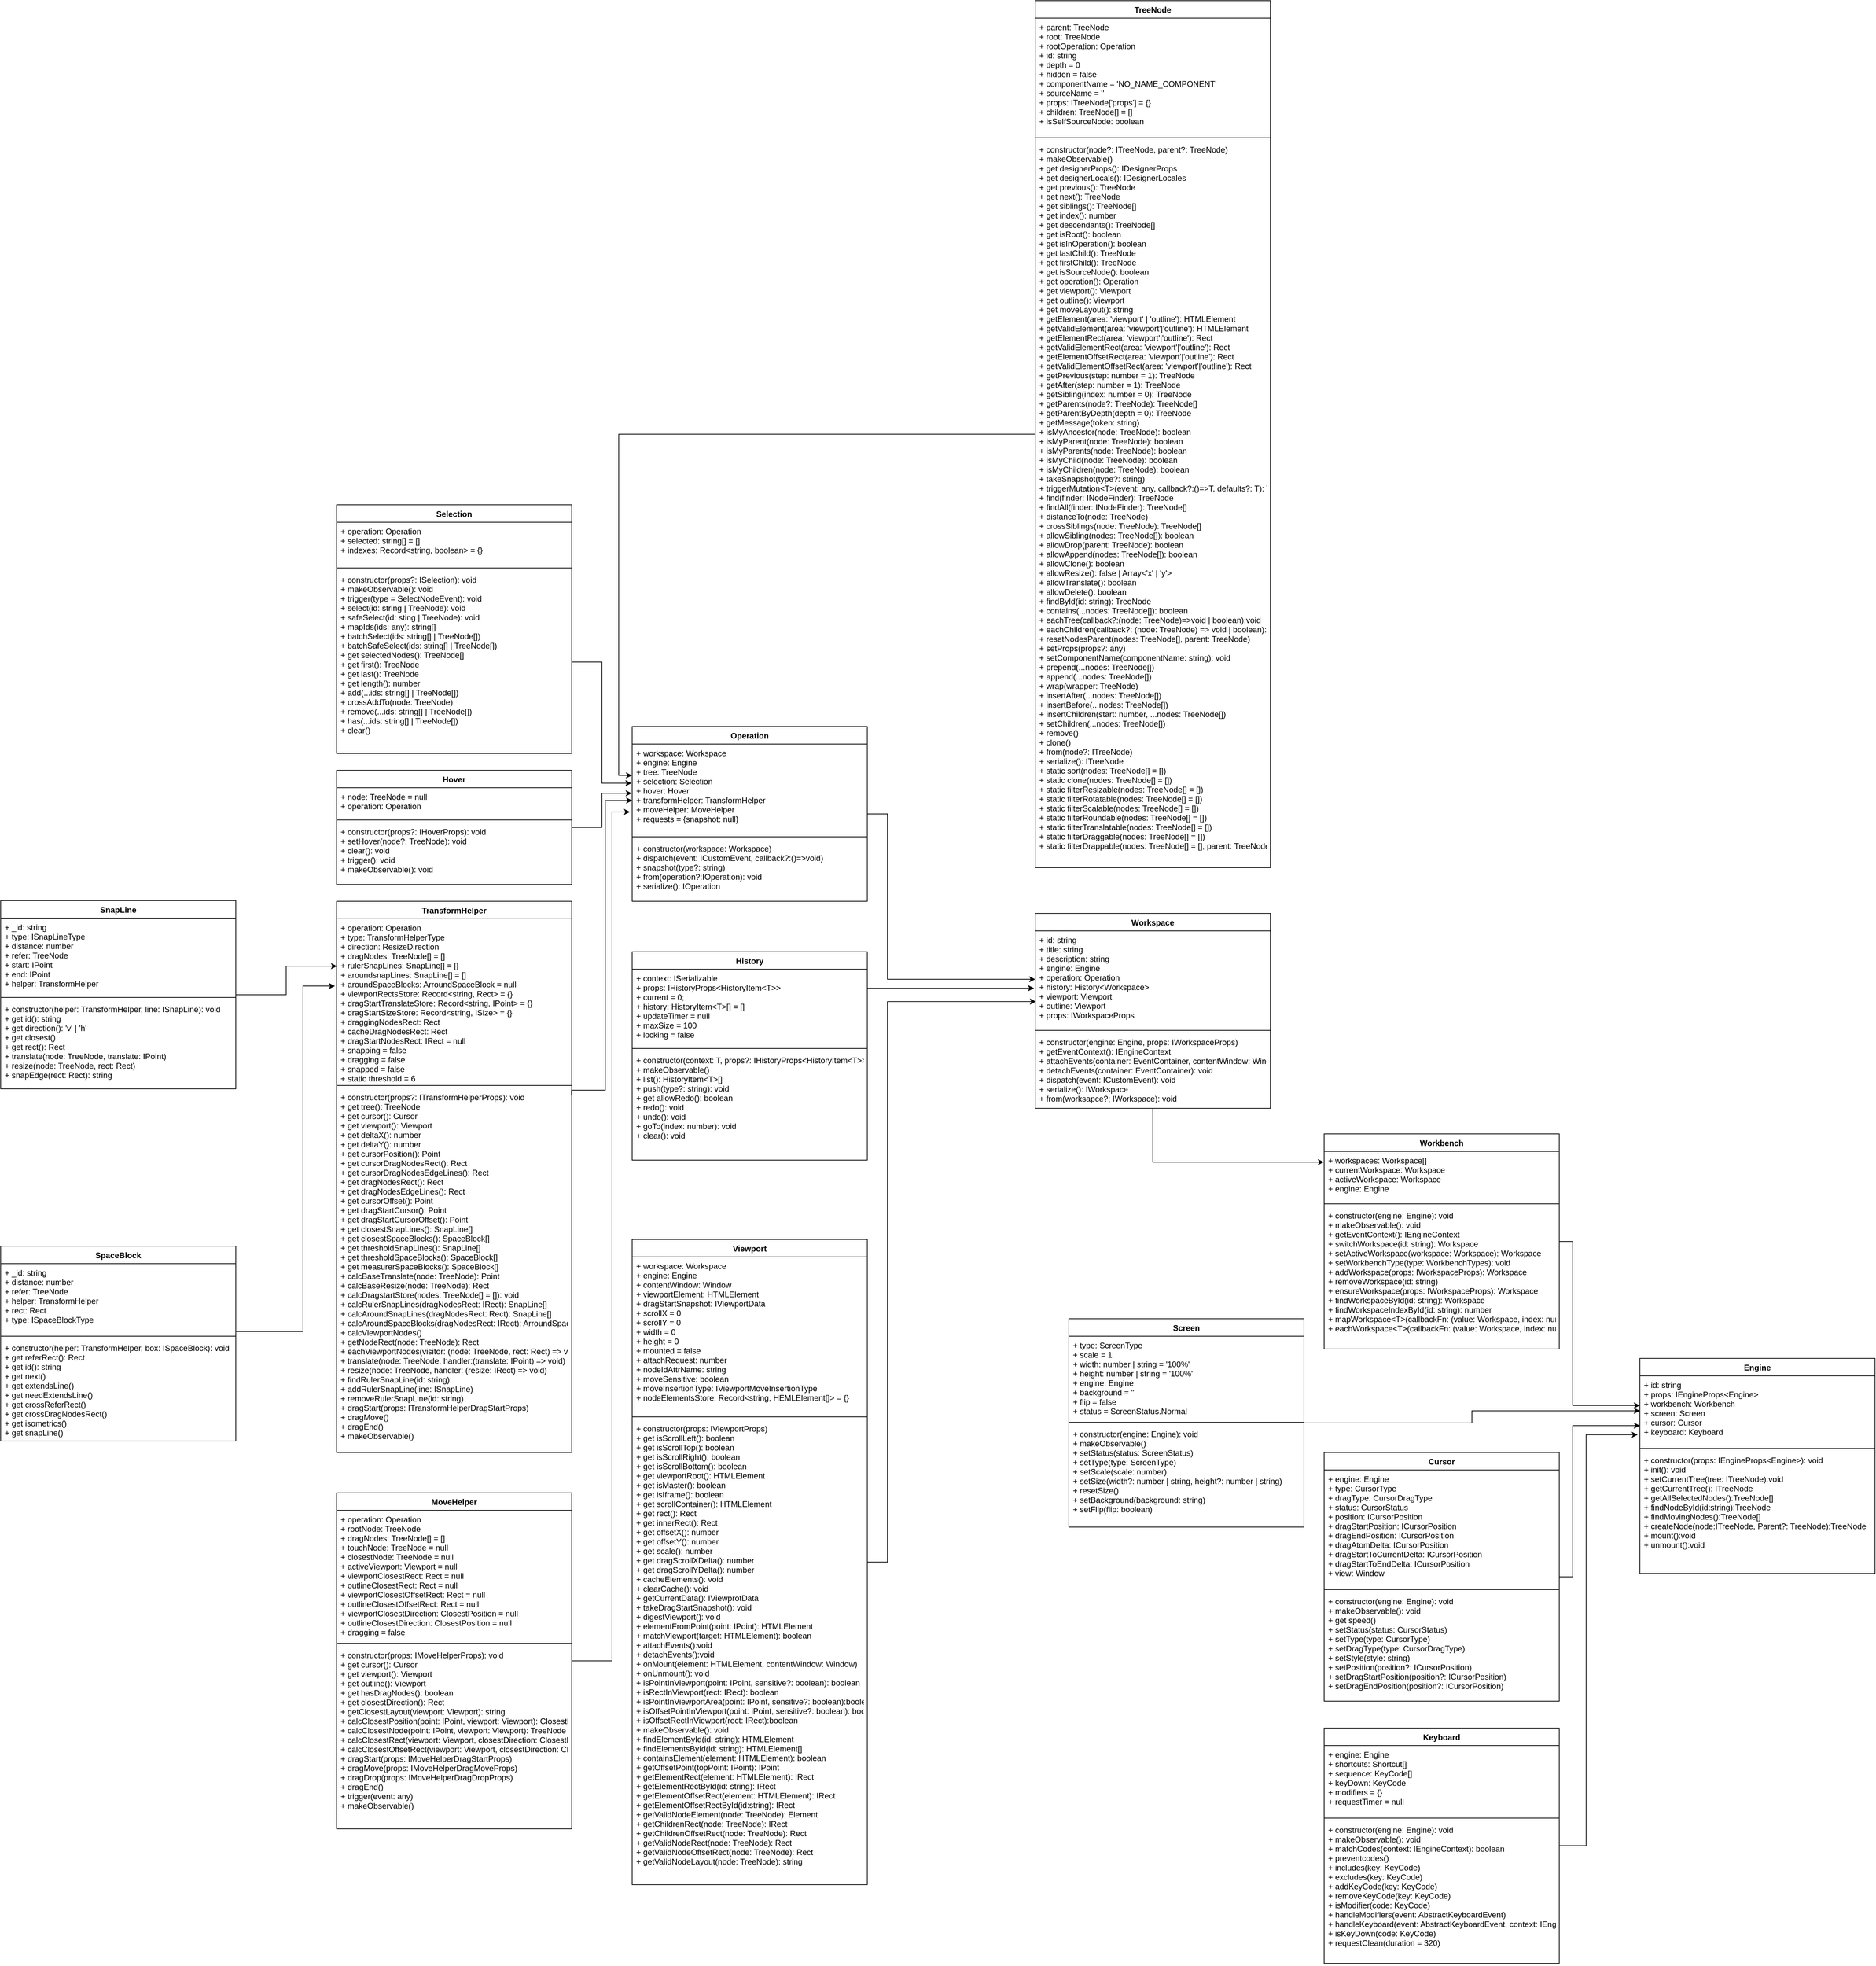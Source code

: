 <mxfile version="20.2.0" type="github">
  <diagram name="Page-1" id="c4acf3e9-155e-7222-9cf6-157b1a14988f">
    <mxGraphModel dx="10287" dy="4947" grid="1" gridSize="10" guides="1" tooltips="1" connect="1" arrows="1" fold="1" page="1" pageScale="1" pageWidth="850" pageHeight="1100" background="none" math="0" shadow="0">
      <root>
        <mxCell id="0" />
        <mxCell id="1" parent="0" />
        <mxCell id="-WdapCe2cPrzoG8TvZG--1" value="Engine" style="swimlane;fontStyle=1;align=center;verticalAlign=top;childLayout=stackLayout;horizontal=1;startSize=26;horizontalStack=0;resizeParent=1;resizeParentMax=0;resizeLast=0;collapsible=1;marginBottom=0;" vertex="1" parent="1">
          <mxGeometry x="-960" y="1000" width="350" height="320" as="geometry">
            <mxRectangle x="290" y="1270" width="80" height="30" as="alternateBounds" />
          </mxGeometry>
        </mxCell>
        <mxCell id="-WdapCe2cPrzoG8TvZG--2" value="+ id: string&#xa;+ props: IEngineProps&lt;Engine&gt;&#xa;+ workbench: Workbench&#xa;+ screen: Screen &#xa;+ cursor: Cursor&#xa;+ keyboard: Keyboard" style="text;strokeColor=none;fillColor=none;align=left;verticalAlign=top;spacingLeft=4;spacingRight=4;overflow=hidden;rotatable=0;points=[[0,0.5],[1,0.5]];portConstraint=eastwest;" vertex="1" parent="-WdapCe2cPrzoG8TvZG--1">
          <mxGeometry y="26" width="350" height="104" as="geometry" />
        </mxCell>
        <mxCell id="-WdapCe2cPrzoG8TvZG--3" value="" style="line;strokeWidth=1;fillColor=none;align=left;verticalAlign=middle;spacingTop=-1;spacingLeft=3;spacingRight=3;rotatable=0;labelPosition=right;points=[];portConstraint=eastwest;" vertex="1" parent="-WdapCe2cPrzoG8TvZG--1">
          <mxGeometry y="130" width="350" height="8" as="geometry" />
        </mxCell>
        <mxCell id="-WdapCe2cPrzoG8TvZG--4" value="+ constructor(props: IEngineProps&lt;Engine&gt;): void&#xa;+ init(): void&#xa;+ setCurrentTree(tree: ITreeNode):void&#xa;+ getCurrentTree(): ITreeNode&#xa;+ getAllSelectedNodes():TreeNode[]&#xa;+ findNodeById(id:string):TreeNode&#xa;+ findMovingNodes():TreeNode[]&#xa;+ createNode(node:ITreeNode, Parent?: TreeNode):TreeNode&#xa;+ mount():void&#xa;+ unmount():void" style="text;strokeColor=none;fillColor=none;align=left;verticalAlign=top;spacingLeft=4;spacingRight=4;overflow=hidden;rotatable=0;points=[[0,0.5],[1,0.5]];portConstraint=eastwest;" vertex="1" parent="-WdapCe2cPrzoG8TvZG--1">
          <mxGeometry y="138" width="350" height="182" as="geometry" />
        </mxCell>
        <mxCell id="-WdapCe2cPrzoG8TvZG--79" style="edgeStyle=orthogonalEdgeStyle;rounded=0;orthogonalLoop=1;jettySize=auto;html=1;entryX=0;entryY=0.423;entryDx=0;entryDy=0;entryPerimeter=0;" edge="1" parent="1" source="-WdapCe2cPrzoG8TvZG--5" target="-WdapCe2cPrzoG8TvZG--2">
          <mxGeometry relative="1" as="geometry">
            <Array as="points">
              <mxPoint x="-1060" y="826" />
              <mxPoint x="-1060" y="1070" />
            </Array>
          </mxGeometry>
        </mxCell>
        <mxCell id="-WdapCe2cPrzoG8TvZG--5" value="Workbench" style="swimlane;fontStyle=1;align=center;verticalAlign=top;childLayout=stackLayout;horizontal=1;startSize=26;horizontalStack=0;resizeParent=1;resizeParentMax=0;resizeLast=0;collapsible=1;marginBottom=0;" vertex="1" parent="1">
          <mxGeometry x="-1430" y="666" width="350" height="320" as="geometry">
            <mxRectangle x="290" y="1270" width="80" height="30" as="alternateBounds" />
          </mxGeometry>
        </mxCell>
        <mxCell id="-WdapCe2cPrzoG8TvZG--6" value="+ workspaces: Workspace[]&#xa;+ currentWorkspace: Workspace&#xa;+ activeWorkspace: Workspace&#xa;+ engine: Engine" style="text;strokeColor=none;fillColor=none;align=left;verticalAlign=top;spacingLeft=4;spacingRight=4;overflow=hidden;rotatable=0;points=[[0,0.5],[1,0.5]];portConstraint=eastwest;" vertex="1" parent="-WdapCe2cPrzoG8TvZG--5">
          <mxGeometry y="26" width="350" height="74" as="geometry" />
        </mxCell>
        <mxCell id="-WdapCe2cPrzoG8TvZG--7" value="" style="line;strokeWidth=1;fillColor=none;align=left;verticalAlign=middle;spacingTop=-1;spacingLeft=3;spacingRight=3;rotatable=0;labelPosition=right;points=[];portConstraint=eastwest;" vertex="1" parent="-WdapCe2cPrzoG8TvZG--5">
          <mxGeometry y="100" width="350" height="8" as="geometry" />
        </mxCell>
        <mxCell id="-WdapCe2cPrzoG8TvZG--8" value="+ constructor(engine: Engine): void&#xa;+ makeObservable(): void&#xa;+ getEventContext(): IEngineContext&#xa;+ switchWorkspace(id: string): Workspace&#xa;+ setActiveWorkspace(workspace: Workspace): Workspace&#xa;+ setWorkbenchType(type: WorkbenchTypes): void&#xa;+ addWorkspace(props: IWorkspaceProps): Workspace&#xa;+ removeWorkspace(id: string)&#xa;+ ensureWorkspace(props: IWorkspaceProps): Workspace&#xa;+ findWorkspaceById(id: string): Workspace&#xa;+ findWorkspaceIndexById(id: string): number&#xa;+ mapWorkspace&lt;T&gt;(callbackFn: (value: Workspace, index: number) =&gt; T): T[]&#xa;+ eachWorkspace&lt;T&gt;(callbackFn: (value: Workspace, index: number) =&gt; T)" style="text;strokeColor=none;fillColor=none;align=left;verticalAlign=top;spacingLeft=4;spacingRight=4;overflow=hidden;rotatable=0;points=[[0,0.5],[1,0.5]];portConstraint=eastwest;" vertex="1" parent="-WdapCe2cPrzoG8TvZG--5">
          <mxGeometry y="108" width="350" height="212" as="geometry" />
        </mxCell>
        <mxCell id="-WdapCe2cPrzoG8TvZG--50" style="edgeStyle=orthogonalEdgeStyle;rounded=0;orthogonalLoop=1;jettySize=auto;html=1;entryX=-0.001;entryY=0.216;entryDx=0;entryDy=0;entryPerimeter=0;" edge="1" parent="1" source="-WdapCe2cPrzoG8TvZG--9" target="-WdapCe2cPrzoG8TvZG--6">
          <mxGeometry relative="1" as="geometry" />
        </mxCell>
        <mxCell id="-WdapCe2cPrzoG8TvZG--9" value="Workspace" style="swimlane;fontStyle=1;align=center;verticalAlign=top;childLayout=stackLayout;horizontal=1;startSize=26;horizontalStack=0;resizeParent=1;resizeParentMax=0;resizeLast=0;collapsible=1;marginBottom=0;" vertex="1" parent="1">
          <mxGeometry x="-1860" y="338" width="350" height="290" as="geometry">
            <mxRectangle x="290" y="1270" width="80" height="30" as="alternateBounds" />
          </mxGeometry>
        </mxCell>
        <mxCell id="-WdapCe2cPrzoG8TvZG--10" value="+ id: string&#xa;+ title: string&#xa;+ description: string&#xa;+ engine: Engine&#xa;+ operation: Operation&#xa;+ history: History&lt;Workspace&gt;&#xa;+ viewport: Viewport&#xa;+ outline: Viewport&#xa;+ props: IWorkspaceProps" style="text;strokeColor=none;fillColor=none;align=left;verticalAlign=top;spacingLeft=4;spacingRight=4;overflow=hidden;rotatable=0;points=[[0,0.5],[1,0.5]];portConstraint=eastwest;" vertex="1" parent="-WdapCe2cPrzoG8TvZG--9">
          <mxGeometry y="26" width="350" height="144" as="geometry" />
        </mxCell>
        <mxCell id="-WdapCe2cPrzoG8TvZG--11" value="" style="line;strokeWidth=1;fillColor=none;align=left;verticalAlign=middle;spacingTop=-1;spacingLeft=3;spacingRight=3;rotatable=0;labelPosition=right;points=[];portConstraint=eastwest;" vertex="1" parent="-WdapCe2cPrzoG8TvZG--9">
          <mxGeometry y="170" width="350" height="8" as="geometry" />
        </mxCell>
        <mxCell id="-WdapCe2cPrzoG8TvZG--12" value="+ constructor(engine: Engine, props: IWorkspaceProps)&#xa;+ getEventContext(): IEngineContext&#xa;+ attachEvents(container: EventContainer, contentWindow: Window): void&#xa;+ detachEvents(container: EventContainer): void&#xa;+ dispatch(event: ICustomEvent): void&#xa;+ serialize(): IWorkspace&#xa;+ from(worksapce?; IWorkspace): void" style="text;strokeColor=none;fillColor=none;align=left;verticalAlign=top;spacingLeft=4;spacingRight=4;overflow=hidden;rotatable=0;points=[[0,0.5],[1,0.5]];portConstraint=eastwest;" vertex="1" parent="-WdapCe2cPrzoG8TvZG--9">
          <mxGeometry y="178" width="350" height="112" as="geometry" />
        </mxCell>
        <mxCell id="-WdapCe2cPrzoG8TvZG--48" style="edgeStyle=orthogonalEdgeStyle;rounded=0;orthogonalLoop=1;jettySize=auto;html=1;entryX=0.003;entryY=0.73;entryDx=0;entryDy=0;entryPerimeter=0;" edge="1" parent="1" source="-WdapCe2cPrzoG8TvZG--13" target="-WdapCe2cPrzoG8TvZG--10">
          <mxGeometry relative="1" as="geometry">
            <Array as="points">
              <mxPoint x="-2080" y="1303" />
              <mxPoint x="-2080" y="469" />
            </Array>
          </mxGeometry>
        </mxCell>
        <mxCell id="-WdapCe2cPrzoG8TvZG--13" value="Viewport" style="swimlane;fontStyle=1;align=center;verticalAlign=top;childLayout=stackLayout;horizontal=1;startSize=26;horizontalStack=0;resizeParent=1;resizeParentMax=0;resizeLast=0;collapsible=1;marginBottom=0;" vertex="1" parent="1">
          <mxGeometry x="-2460" y="823" width="350" height="960" as="geometry">
            <mxRectangle x="-2050" y="120" width="80" height="30" as="alternateBounds" />
          </mxGeometry>
        </mxCell>
        <mxCell id="-WdapCe2cPrzoG8TvZG--14" value="+ workspace: Workspace&#xa;+ engine: Engine&#xa;+ contentWindow: Window&#xa;+ viewportElement: HTMLElement&#xa;+ dragStartSnapshot: IViewportData&#xa;+ scrollX = 0&#xa;+ scrollY = 0&#xa;+ width = 0&#xa;+ height = 0&#xa;+ mounted = false&#xa;+ attachRequest: number&#xa;+ nodeIdAttrName: string&#xa;+ moveSensitive: boolean&#xa;+ moveInsertionType: IViewportMoveInsertionType&#xa;+ nodeElementsStore: Record&lt;string, HEMLElement[]&gt; = {}" style="text;strokeColor=none;fillColor=none;align=left;verticalAlign=top;spacingLeft=4;spacingRight=4;overflow=hidden;rotatable=0;points=[[0,0.5],[1,0.5]];portConstraint=eastwest;" vertex="1" parent="-WdapCe2cPrzoG8TvZG--13">
          <mxGeometry y="26" width="350" height="234" as="geometry" />
        </mxCell>
        <mxCell id="-WdapCe2cPrzoG8TvZG--15" value="" style="line;strokeWidth=1;fillColor=none;align=left;verticalAlign=middle;spacingTop=-1;spacingLeft=3;spacingRight=3;rotatable=0;labelPosition=right;points=[];portConstraint=eastwest;" vertex="1" parent="-WdapCe2cPrzoG8TvZG--13">
          <mxGeometry y="260" width="350" height="8" as="geometry" />
        </mxCell>
        <mxCell id="-WdapCe2cPrzoG8TvZG--16" value="+ constructor(props: IViewportProps)&#xa;+ get isScrollLeft(): boolean&#xa;+ get isScrollTop(): boolean&#xa;+ get isScrollRight(): boolean&#xa;+ get isScrollBottom(): boolean&#xa;+ get viewportRoot(): HTMLElement&#xa;+ get isMaster(): boolean&#xa;+ get isIframe(): boolean&#xa;+ get scrollContainer(): HTMLElement&#xa;+ get rect(): Rect&#xa;+ get innerRect(): Rect&#xa;+ get offsetX(): number&#xa;+ get offsetY(): number&#xa;+ get scale(): number&#xa;+ get dragScrollXDelta(): number&#xa;+ get dragScrollYDelta(): number&#xa;+ cacheElements(): void&#xa;+ clearCache(): void&#xa;+ getCurrentData(): IViewprotData&#xa;+ takeDragStartSnapshot(): void&#xa;+ digestViewport(): void&#xa;+ elementFromPoint(point: IPoint): HTMLElement&#xa;+ matchViewport(target: HTMLElement): boolean&#xa;+ attachEvents():void&#xa;+ detachEvents():void&#xa;+ onMount(element: HTMLElement, contentWindow: Window)&#xa;+ onUnmount(): void&#xa;+ isPointInViewport(point: IPoint, sensitive?: boolean): boolean&#xa;+ isRectInViewport(rect: IRect): boolean&#xa;+ isPointInViewportArea(point: IPoint, sensitive?: boolean):boolean&#xa;+ isOffsetPointInViewport(point: iPoint, sensitive?: boolean): boolean&#xa;+ isOffsetRectInViewport(rect: IRect):boolean&#xa;+ makeObservable(): void&#xa;+ findElementById(id: string): HTMLElement&#xa;+ findElementsById(id: string): HTMLElement[]&#xa;+ containsElement(element: HTMLElement): boolean&#xa;+ getOffsetPoint(topPoint: IPoint): IPoint&#xa;+ getElementRect(element: HTMLElement): IRect&#xa;+ getElementRectById(id: string): IRect&#xa;+ getElementOffsetRect(element: HTMLElement): IRect&#xa;+ getElementOffsetRectById(id:string): IRect&#xa;+ getValidNodeElement(node: TreeNode): Element&#xa;+ getChildrenRect(node: TreeNode): IRect&#xa;+ getChildrenOffsetRect(node: TreeNode): Rect&#xa;+ getValidNodeRect(node: TreeNode): Rect&#xa;+ getValidNodeOffsetRect(node: TreeNode): Rect&#xa;+ getValidNodeLayout(node: TreeNode): string" style="text;strokeColor=none;fillColor=none;align=left;verticalAlign=top;spacingLeft=4;spacingRight=4;overflow=hidden;rotatable=0;points=[[0,0.5],[1,0.5]];portConstraint=eastwest;" vertex="1" parent="-WdapCe2cPrzoG8TvZG--13">
          <mxGeometry y="268" width="350" height="692" as="geometry" />
        </mxCell>
        <mxCell id="-WdapCe2cPrzoG8TvZG--46" style="edgeStyle=orthogonalEdgeStyle;rounded=0;orthogonalLoop=1;jettySize=auto;html=1;entryX=0;entryY=0.5;entryDx=0;entryDy=0;" edge="1" parent="1" source="-WdapCe2cPrzoG8TvZG--17" target="-WdapCe2cPrzoG8TvZG--10">
          <mxGeometry relative="1" as="geometry">
            <Array as="points">
              <mxPoint x="-2080" y="190" />
              <mxPoint x="-2080" y="436" />
            </Array>
          </mxGeometry>
        </mxCell>
        <mxCell id="-WdapCe2cPrzoG8TvZG--17" value="Operation" style="swimlane;fontStyle=1;align=center;verticalAlign=top;childLayout=stackLayout;horizontal=1;startSize=26;horizontalStack=0;resizeParent=1;resizeParentMax=0;resizeLast=0;collapsible=1;marginBottom=0;" vertex="1" parent="1">
          <mxGeometry x="-2460" y="60" width="350" height="260" as="geometry">
            <mxRectangle x="290" y="1270" width="80" height="30" as="alternateBounds" />
          </mxGeometry>
        </mxCell>
        <mxCell id="-WdapCe2cPrzoG8TvZG--18" value="+ workspace: Workspace&#xa;+ engine: Engine&#xa;+ tree: TreeNode&#xa;+ selection: Selection&#xa;+ hover: Hover&#xa;+ transformHelper: TransformHelper&#xa;+ moveHelper: MoveHelper&#xa;+ requests = {snapshot: null}" style="text;strokeColor=none;fillColor=none;align=left;verticalAlign=top;spacingLeft=4;spacingRight=4;overflow=hidden;rotatable=0;points=[[0,0.5],[1,0.5]];portConstraint=eastwest;" vertex="1" parent="-WdapCe2cPrzoG8TvZG--17">
          <mxGeometry y="26" width="350" height="134" as="geometry" />
        </mxCell>
        <mxCell id="-WdapCe2cPrzoG8TvZG--19" value="" style="line;strokeWidth=1;fillColor=none;align=left;verticalAlign=middle;spacingTop=-1;spacingLeft=3;spacingRight=3;rotatable=0;labelPosition=right;points=[];portConstraint=eastwest;" vertex="1" parent="-WdapCe2cPrzoG8TvZG--17">
          <mxGeometry y="160" width="350" height="8" as="geometry" />
        </mxCell>
        <mxCell id="-WdapCe2cPrzoG8TvZG--20" value="+ constructor(workspace: Workspace)&#xa;+ dispatch(event: ICustomEvent, callback?:()=&gt;void)&#xa;+ snapshot(type?: string)&#xa;+ from(operation?:IOperation): void&#xa;+ serialize(): IOperation" style="text;strokeColor=none;fillColor=none;align=left;verticalAlign=top;spacingLeft=4;spacingRight=4;overflow=hidden;rotatable=0;points=[[0,0.5],[1,0.5]];portConstraint=eastwest;" vertex="1" parent="-WdapCe2cPrzoG8TvZG--17">
          <mxGeometry y="168" width="350" height="92" as="geometry" />
        </mxCell>
        <mxCell id="-WdapCe2cPrzoG8TvZG--47" style="edgeStyle=orthogonalEdgeStyle;rounded=0;orthogonalLoop=1;jettySize=auto;html=1;entryX=-0.005;entryY=0.592;entryDx=0;entryDy=0;entryPerimeter=0;" edge="1" parent="1" source="-WdapCe2cPrzoG8TvZG--21" target="-WdapCe2cPrzoG8TvZG--10">
          <mxGeometry relative="1" as="geometry">
            <Array as="points">
              <mxPoint x="-1985" y="450" />
            </Array>
          </mxGeometry>
        </mxCell>
        <mxCell id="-WdapCe2cPrzoG8TvZG--21" value="History" style="swimlane;fontStyle=1;align=center;verticalAlign=top;childLayout=stackLayout;horizontal=1;startSize=26;horizontalStack=0;resizeParent=1;resizeParentMax=0;resizeLast=0;collapsible=1;marginBottom=0;" vertex="1" parent="1">
          <mxGeometry x="-2460" y="395" width="350" height="310" as="geometry">
            <mxRectangle x="290" y="1270" width="80" height="30" as="alternateBounds" />
          </mxGeometry>
        </mxCell>
        <mxCell id="-WdapCe2cPrzoG8TvZG--22" value="+ context: ISerializable&#xa;+ props: IHistoryProps&lt;HistoryItem&lt;T&gt;&gt;&#xa;+ current = 0;&#xa;+ history: HistoryItem&lt;T&gt;[] = []&#xa;+ updateTimer = null&#xa;+ maxSize = 100&#xa;+ locking = false" style="text;strokeColor=none;fillColor=none;align=left;verticalAlign=top;spacingLeft=4;spacingRight=4;overflow=hidden;rotatable=0;points=[[0,0.5],[1,0.5]];portConstraint=eastwest;" vertex="1" parent="-WdapCe2cPrzoG8TvZG--21">
          <mxGeometry y="26" width="350" height="114" as="geometry" />
        </mxCell>
        <mxCell id="-WdapCe2cPrzoG8TvZG--23" value="" style="line;strokeWidth=1;fillColor=none;align=left;verticalAlign=middle;spacingTop=-1;spacingLeft=3;spacingRight=3;rotatable=0;labelPosition=right;points=[];portConstraint=eastwest;" vertex="1" parent="-WdapCe2cPrzoG8TvZG--21">
          <mxGeometry y="140" width="350" height="8" as="geometry" />
        </mxCell>
        <mxCell id="-WdapCe2cPrzoG8TvZG--24" value="+ constructor(context: T, props?: IHistoryProps&lt;HistoryItem&lt;T&gt;&gt;)&#xa;+ makeObservable()&#xa;+ list(): HistoryItem&lt;T&gt;[]&#xa;+ push(type?: string): void&#xa;+ get allowRedo(): boolean&#xa;+ redo(): void&#xa;+ undo(): void&#xa;+ goTo(index: number): void&#xa;+ clear(): void" style="text;strokeColor=none;fillColor=none;align=left;verticalAlign=top;spacingLeft=4;spacingRight=4;overflow=hidden;rotatable=0;points=[[0,0.5],[1,0.5]];portConstraint=eastwest;" vertex="1" parent="-WdapCe2cPrzoG8TvZG--21">
          <mxGeometry y="148" width="350" height="162" as="geometry" />
        </mxCell>
        <mxCell id="-WdapCe2cPrzoG8TvZG--78" style="edgeStyle=orthogonalEdgeStyle;rounded=0;orthogonalLoop=1;jettySize=auto;html=1;entryX=-0.001;entryY=0.348;entryDx=0;entryDy=0;entryPerimeter=0;" edge="1" parent="1" source="-WdapCe2cPrzoG8TvZG--25" target="-WdapCe2cPrzoG8TvZG--18">
          <mxGeometry relative="1" as="geometry" />
        </mxCell>
        <mxCell id="-WdapCe2cPrzoG8TvZG--25" value="TreeNode" style="swimlane;fontStyle=1;align=center;verticalAlign=top;childLayout=stackLayout;horizontal=1;startSize=26;horizontalStack=0;resizeParent=1;resizeParentMax=0;resizeLast=0;collapsible=1;marginBottom=0;" vertex="1" parent="1">
          <mxGeometry x="-1860" y="-1020" width="350" height="1290" as="geometry">
            <mxRectangle x="290" y="1270" width="80" height="30" as="alternateBounds" />
          </mxGeometry>
        </mxCell>
        <mxCell id="-WdapCe2cPrzoG8TvZG--26" value="+ parent: TreeNode&#xa;+ root: TreeNode&#xa;+ rootOperation: Operation&#xa;+ id: string&#xa;+ depth = 0&#xa;+ hidden = false&#xa;+ componentName = &#39;NO_NAME_COMPONENT&#39;&#xa;+ sourceName = &#39;&#39;&#xa;+ props: ITreeNode[&#39;props&#39;] = {}&#xa;+ children: TreeNode[] = []&#xa;+ isSelfSourceNode: boolean" style="text;strokeColor=none;fillColor=none;align=left;verticalAlign=top;spacingLeft=4;spacingRight=4;overflow=hidden;rotatable=0;points=[[0,0.5],[1,0.5]];portConstraint=eastwest;" vertex="1" parent="-WdapCe2cPrzoG8TvZG--25">
          <mxGeometry y="26" width="350" height="174" as="geometry" />
        </mxCell>
        <mxCell id="-WdapCe2cPrzoG8TvZG--27" value="" style="line;strokeWidth=1;fillColor=none;align=left;verticalAlign=middle;spacingTop=-1;spacingLeft=3;spacingRight=3;rotatable=0;labelPosition=right;points=[];portConstraint=eastwest;" vertex="1" parent="-WdapCe2cPrzoG8TvZG--25">
          <mxGeometry y="200" width="350" height="8" as="geometry" />
        </mxCell>
        <mxCell id="-WdapCe2cPrzoG8TvZG--28" value="+ constructor(node?: ITreeNode, parent?: TreeNode)&#xa;+ makeObservable()&#xa;+ get designerProps(): IDesignerProps&#xa;+ get designerLocals(): IDesignerLocales&#xa;+ get previous(): TreeNode&#xa;+ get next(): TreeNode&#xa;+ get siblings(): TreeNode[]&#xa;+ get index(): number&#xa;+ get descendants(): TreeNode[]&#xa;+ get isRoot(): boolean&#xa;+ get isInOperation(): boolean&#xa;+ get lastChild(): TreeNode&#xa;+ get firstChild(): TreeNode&#xa;+ get isSourceNode(): boolean&#xa;+ get operation(): Operation&#xa;+ get viewport(): Viewport&#xa;+ get outline(): Viewport&#xa;+ get moveLayout(): string&#xa;+ getElement(area: &#39;viewport&#39; | &#39;outline&#39;): HTMLElement&#xa;+ getValidElement(area: &#39;viewport&#39;|&#39;outline&#39;): HTMLElement&#xa;+ getElementRect(area: &#39;viewport&#39;|&#39;outline&#39;): Rect&#xa;+ getValidElementRect(area: &#39;viewport&#39;|&#39;outline&#39;): Rect&#xa;+ getElementOffsetRect(area: &#39;viewport&#39;|&#39;outline&#39;): Rect&#xa;+ getValidElementOffsetRect(area: &#39;viewport&#39;|&#39;outline&#39;): Rect&#xa;+ getPrevious(step: number = 1): TreeNode&#xa;+ getAfter(step: number = 1): TreeNode&#xa;+ getSibling(index: number = 0): TreeNode&#xa;+ getParents(node?: TreeNode): TreeNode[]&#xa;+ getParentByDepth(depth = 0): TreeNode&#xa;+ getMessage(token: string)&#xa;+ isMyAncestor(node: TreeNode): boolean&#xa;+ isMyParent(node: TreeNode): boolean&#xa;+ isMyParents(node: TreeNode): boolean&#xa;+ isMyChild(node: TreeNode): boolean&#xa;+ isMyChildren(node: TreeNode): boolean&#xa;+ takeSnapshot(type?: string)&#xa;+ triggerMutation&lt;T&gt;(event: any, callback?:()=&gt;T, defaults?: T): T&#xa;+ find(finder: INodeFinder): TreeNode&#xa;+ findAll(finder: INodeFinder): TreeNode[]&#xa;+ distanceTo(node: TreeNode)&#xa;+ crossSiblings(node: TreeNode): TreeNode[]&#xa;+ allowSibling(nodes: TreeNode[]): boolean&#xa;+ allowDrop(parent: TreeNode): boolean&#xa;+ allowAppend(nodes: TreeNode[]): boolean&#xa;+ allowClone(): boolean&#xa;+ allowResize(): false | Array&lt;&#39;x&#39; | &#39;y&#39;&gt;&#xa;+ allowTranslate(): boolean&#xa;+ allowDelete(): boolean&#xa;+ findById(id: string): TreeNode&#xa;+ contains(...nodes: TreeNode[]): boolean&#xa;+ eachTree(callback?:(node: TreeNode)=&gt;void | boolean):void&#xa;+ eachChildren(callback?: (node: TreeNode) =&gt; void | boolean): void&#xa;+ resetNodesParent(nodes: TreeNode[], parent: TreeNode)&#xa;+ setProps(props?: any)&#xa;+ setComponentName(componentName: string): void&#xa;+ prepend(...nodes: TreeNode[])&#xa;+ append(...nodes: TreeNode[])&#xa;+ wrap(wrapper: TreeNode)&#xa;+ insertAfter(...nodes: TreeNode[])&#xa;+ insertBefore(...nodes: TreeNode[])&#xa;+ insertChildren(start: number, ...nodes: TreeNode[])&#xa;+ setChildren(...nodes: TreeNode[])&#xa;+ remove()&#xa;+ clone()&#xa;+ from(node?: ITreeNode)&#xa;+ serialize(): ITreeNode&#xa;+ static sort(nodes: TreeNode[] = [])&#xa;+ static clone(nodes: TreeNode[] = [])&#xa;+ static filterResizable(nodes: TreeNode[] = [])&#xa;+ static filterRotatable(nodes: TreeNode[] = [])&#xa;+ static filterScalable(nodes: TreeNode[] = [])&#xa;+ static filterRoundable(nodes: TreeNode[] = [])&#xa;+ static filterTranslatable(nodes: TreeNode[] = [])&#xa;+ static filterDraggable(nodes: TreeNode[] = [])&#xa;+ static filterDrappable(nodes: TreeNode[] = [], parent: TreeNode)" style="text;strokeColor=none;fillColor=none;align=left;verticalAlign=top;spacingLeft=4;spacingRight=4;overflow=hidden;rotatable=0;points=[[0,0.5],[1,0.5]];portConstraint=eastwest;" vertex="1" parent="-WdapCe2cPrzoG8TvZG--25">
          <mxGeometry y="208" width="350" height="1082" as="geometry" />
        </mxCell>
        <mxCell id="-WdapCe2cPrzoG8TvZG--29" value="Selection" style="swimlane;fontStyle=1;align=center;verticalAlign=top;childLayout=stackLayout;horizontal=1;startSize=26;horizontalStack=0;resizeParent=1;resizeParentMax=0;resizeLast=0;collapsible=1;marginBottom=0;" vertex="1" parent="1">
          <mxGeometry x="-2900" y="-270" width="350" height="370" as="geometry">
            <mxRectangle x="290" y="1270" width="80" height="30" as="alternateBounds" />
          </mxGeometry>
        </mxCell>
        <mxCell id="-WdapCe2cPrzoG8TvZG--30" value="+ operation: Operation&#xa;+ selected: string[] = []&#xa;+ indexes: Record&lt;string, boolean&gt; = {}" style="text;strokeColor=none;fillColor=none;align=left;verticalAlign=top;spacingLeft=4;spacingRight=4;overflow=hidden;rotatable=0;points=[[0,0.5],[1,0.5]];portConstraint=eastwest;" vertex="1" parent="-WdapCe2cPrzoG8TvZG--29">
          <mxGeometry y="26" width="350" height="64" as="geometry" />
        </mxCell>
        <mxCell id="-WdapCe2cPrzoG8TvZG--31" value="" style="line;strokeWidth=1;fillColor=none;align=left;verticalAlign=middle;spacingTop=-1;spacingLeft=3;spacingRight=3;rotatable=0;labelPosition=right;points=[];portConstraint=eastwest;" vertex="1" parent="-WdapCe2cPrzoG8TvZG--29">
          <mxGeometry y="90" width="350" height="8" as="geometry" />
        </mxCell>
        <mxCell id="-WdapCe2cPrzoG8TvZG--32" value="+ constructor(props?: ISelection): void&#xa;+ makeObservable(): void&#xa;+ trigger(type = SelectNodeEvent): void&#xa;+ select(id: string | TreeNode): void&#xa;+ safeSelect(id: sting | TreeNode): void&#xa;+ mapIds(ids: any): string[]&#xa;+ batchSelect(ids: string[] | TreeNode[])&#xa;+ batchSafeSelect(ids: string[] | TreeNode[])&#xa;+ get selectedNodes(): TreeNode[]&#xa;+ get first(): TreeNode&#xa;+ get last(): TreeNode&#xa;+ get length(): number&#xa;+ add(...ids: string[] | TreeNode[])&#xa;+ crossAddTo(node: TreeNode)&#xa;+ remove(...ids: string[] | TreeNode[])&#xa;+ has(...ids: string[] | TreeNode[])&#xa;+ clear()&#xa;" style="text;strokeColor=none;fillColor=none;align=left;verticalAlign=top;spacingLeft=4;spacingRight=4;overflow=hidden;rotatable=0;points=[[0,0.5],[1,0.5]];portConstraint=eastwest;" vertex="1" parent="-WdapCe2cPrzoG8TvZG--29">
          <mxGeometry y="98" width="350" height="272" as="geometry" />
        </mxCell>
        <mxCell id="-WdapCe2cPrzoG8TvZG--42" style="edgeStyle=orthogonalEdgeStyle;rounded=0;orthogonalLoop=1;jettySize=auto;html=1;entryX=-0.002;entryY=0.547;entryDx=0;entryDy=0;entryPerimeter=0;" edge="1" parent="1" source="-WdapCe2cPrzoG8TvZG--33" target="-WdapCe2cPrzoG8TvZG--18">
          <mxGeometry relative="1" as="geometry" />
        </mxCell>
        <mxCell id="-WdapCe2cPrzoG8TvZG--33" value="Hover" style="swimlane;fontStyle=1;align=center;verticalAlign=top;childLayout=stackLayout;horizontal=1;startSize=26;horizontalStack=0;resizeParent=1;resizeParentMax=0;resizeLast=0;collapsible=1;marginBottom=0;" vertex="1" parent="1">
          <mxGeometry x="-2900" y="125" width="350" height="170" as="geometry">
            <mxRectangle x="290" y="1270" width="80" height="30" as="alternateBounds" />
          </mxGeometry>
        </mxCell>
        <mxCell id="-WdapCe2cPrzoG8TvZG--34" value="+ node: TreeNode = null&#xa;+ operation: Operation" style="text;strokeColor=none;fillColor=none;align=left;verticalAlign=top;spacingLeft=4;spacingRight=4;overflow=hidden;rotatable=0;points=[[0,0.5],[1,0.5]];portConstraint=eastwest;" vertex="1" parent="-WdapCe2cPrzoG8TvZG--33">
          <mxGeometry y="26" width="350" height="44" as="geometry" />
        </mxCell>
        <mxCell id="-WdapCe2cPrzoG8TvZG--35" value="" style="line;strokeWidth=1;fillColor=none;align=left;verticalAlign=middle;spacingTop=-1;spacingLeft=3;spacingRight=3;rotatable=0;labelPosition=right;points=[];portConstraint=eastwest;" vertex="1" parent="-WdapCe2cPrzoG8TvZG--33">
          <mxGeometry y="70" width="350" height="8" as="geometry" />
        </mxCell>
        <mxCell id="-WdapCe2cPrzoG8TvZG--36" value="+ constructor(props?: IHoverProps): void&#xa;+ setHover(node?: TreeNode): void&#xa;+ clear(): void&#xa;+ trigger(): void&#xa;+ makeObservable(): void&#xa;&#xa;" style="text;strokeColor=none;fillColor=none;align=left;verticalAlign=top;spacingLeft=4;spacingRight=4;overflow=hidden;rotatable=0;points=[[0,0.5],[1,0.5]];portConstraint=eastwest;" vertex="1" parent="-WdapCe2cPrzoG8TvZG--33">
          <mxGeometry y="78" width="350" height="92" as="geometry" />
        </mxCell>
        <mxCell id="-WdapCe2cPrzoG8TvZG--44" style="edgeStyle=orthogonalEdgeStyle;rounded=0;orthogonalLoop=1;jettySize=auto;html=1;entryX=0;entryY=0.627;entryDx=0;entryDy=0;entryPerimeter=0;exitX=0.999;exitY=0.02;exitDx=0;exitDy=0;exitPerimeter=0;" edge="1" parent="1" source="-WdapCe2cPrzoG8TvZG--40" target="-WdapCe2cPrzoG8TvZG--18">
          <mxGeometry relative="1" as="geometry">
            <Array as="points">
              <mxPoint x="-2550" y="601" />
              <mxPoint x="-2500" y="601" />
              <mxPoint x="-2500" y="170" />
            </Array>
          </mxGeometry>
        </mxCell>
        <mxCell id="-WdapCe2cPrzoG8TvZG--37" value="TransformHelper" style="swimlane;fontStyle=1;align=center;verticalAlign=top;childLayout=stackLayout;horizontal=1;startSize=26;horizontalStack=0;resizeParent=1;resizeParentMax=0;resizeLast=0;collapsible=1;marginBottom=0;" vertex="1" parent="1">
          <mxGeometry x="-2900" y="320" width="350" height="820" as="geometry">
            <mxRectangle x="290" y="1270" width="80" height="30" as="alternateBounds" />
          </mxGeometry>
        </mxCell>
        <mxCell id="-WdapCe2cPrzoG8TvZG--38" value="+ operation: Operation&#xa;+ type: TransformHelperType&#xa;+ direction: ResizeDirection&#xa;+ dragNodes: TreeNode[] = []&#xa;+ rulerSnapLines: SnapLine[] = []&#xa;+ aroundsnapLines: SnapLine[] = []&#xa;+ aroundSpaceBlocks: ArroundSpaceBlock = null&#xa;+ viewportRectsStore: Record&lt;string, Rect&gt; = {}&#xa;+ dragStartTranslateStore: Record&lt;string, IPoint&gt; = {}&#xa;+ dragStartSizeStore: Record&lt;string, ISize&gt; = {}&#xa;+ draggingNodesRect: Rect&#xa;+ cacheDragNodesRect: Rect&#xa;+ dragStartNodesRect: IRect = null&#xa;+ snapping = false&#xa;+ dragging = false&#xa;+ snapped = false&#xa;+ static threshold = 6" style="text;strokeColor=none;fillColor=none;align=left;verticalAlign=top;spacingLeft=4;spacingRight=4;overflow=hidden;rotatable=0;points=[[0,0.5],[1,0.5]];portConstraint=eastwest;" vertex="1" parent="-WdapCe2cPrzoG8TvZG--37">
          <mxGeometry y="26" width="350" height="244" as="geometry" />
        </mxCell>
        <mxCell id="-WdapCe2cPrzoG8TvZG--39" value="" style="line;strokeWidth=1;fillColor=none;align=left;verticalAlign=middle;spacingTop=-1;spacingLeft=3;spacingRight=3;rotatable=0;labelPosition=right;points=[];portConstraint=eastwest;" vertex="1" parent="-WdapCe2cPrzoG8TvZG--37">
          <mxGeometry y="270" width="350" height="8" as="geometry" />
        </mxCell>
        <mxCell id="-WdapCe2cPrzoG8TvZG--40" value="+ constructor(props?: ITransformHelperProps): void&#xa;+ get tree(): TreeNode&#xa;+ get cursor(): Cursor&#xa;+ get viewport(): Viewport&#xa;+ get deltaX(): number&#xa;+ get deltaY(): number&#xa;+ get cursorPosition(): Point&#xa;+ get cursorDragNodesRect(): Rect&#xa;+ get cursorDragNodesEdgeLines(): Rect&#xa;+ get dragNodesRect(): Rect&#xa;+ get dragNodesEdgeLines(): Rect&#xa;+ get cursorOffset(): Point&#xa;+ get dragStartCursor(): Point&#xa;+ get dragStartCursorOffset(): Point&#xa;+ get closestSnapLines(): SnapLine[]&#xa;+ get closestSpaceBlocks(): SpaceBlock[]&#xa;+ get thresholdSnapLines(): SnapLine[]&#xa;+ get thresholdSpaceBlocks(): SpaceBlock[]&#xa;+ get measurerSpaceBlocks(): SpaceBlock[]&#xa;+ calcBaseTranslate(node: TreeNode): Point&#xa;+ calcBaseResize(node: TreeNode): Rect&#xa;+ calcDragstartStore(nodes: TreeNode[] = []): void&#xa;+ calcRulerSnapLines(dragNodesRect: IRect): SnapLine[]&#xa;+ calcAroundSnapLines(dragNodesRect: Rect): SnapLine[]&#xa;+ calcAroundSpaceBlocks(dragNodesRect: IRect): ArroundSpaceBlock&#xa;+ calcViewportNodes()&#xa;+ getNodeRect(node: TreeNode): Rect&#xa;+ eachViewportNodes(visitor: (node: TreeNode, rect: Rect) =&gt; void)&#xa;+ translate(node: TreeNode, handler:(translate: IPoint) =&gt; void)&#xa;+ resize(node: TreeNode, handler: (resize: IRect) =&gt; void)&#xa;+ findRulerSnapLine(id: string)&#xa;+ addRulerSnapLine(line: ISnapLine)&#xa;+ removeRulerSnapLine(id: string)&#xa;+ dragStart(props: ITransformHelperDragStartProps)&#xa;+ dragMove()&#xa;+ dragEnd()&#xa;+ makeObservable()&#xa;&#xa;&#xa;" style="text;strokeColor=none;fillColor=none;align=left;verticalAlign=top;spacingLeft=4;spacingRight=4;overflow=hidden;rotatable=0;points=[[0,0.5],[1,0.5]];portConstraint=eastwest;" vertex="1" parent="-WdapCe2cPrzoG8TvZG--37">
          <mxGeometry y="278" width="350" height="542" as="geometry" />
        </mxCell>
        <mxCell id="-WdapCe2cPrzoG8TvZG--41" style="edgeStyle=orthogonalEdgeStyle;rounded=0;orthogonalLoop=1;jettySize=auto;html=1;entryX=-0.003;entryY=0.435;entryDx=0;entryDy=0;entryPerimeter=0;" edge="1" parent="1" source="-WdapCe2cPrzoG8TvZG--32" target="-WdapCe2cPrzoG8TvZG--18">
          <mxGeometry relative="1" as="geometry">
            <mxPoint x="-2500" y="-36" as="targetPoint" />
          </mxGeometry>
        </mxCell>
        <mxCell id="-WdapCe2cPrzoG8TvZG--56" style="edgeStyle=orthogonalEdgeStyle;rounded=0;orthogonalLoop=1;jettySize=auto;html=1;entryX=-0.009;entryY=0.754;entryDx=0;entryDy=0;entryPerimeter=0;" edge="1" parent="1" source="-WdapCe2cPrzoG8TvZG--52" target="-WdapCe2cPrzoG8TvZG--18">
          <mxGeometry relative="1" as="geometry">
            <Array as="points">
              <mxPoint x="-2490" y="1450" />
              <mxPoint x="-2490" y="187" />
            </Array>
          </mxGeometry>
        </mxCell>
        <mxCell id="-WdapCe2cPrzoG8TvZG--52" value="MoveHelper" style="swimlane;fontStyle=1;align=center;verticalAlign=top;childLayout=stackLayout;horizontal=1;startSize=26;horizontalStack=0;resizeParent=1;resizeParentMax=0;resizeLast=0;collapsible=1;marginBottom=0;" vertex="1" parent="1">
          <mxGeometry x="-2900" y="1200" width="350" height="500" as="geometry">
            <mxRectangle x="290" y="1270" width="80" height="30" as="alternateBounds" />
          </mxGeometry>
        </mxCell>
        <mxCell id="-WdapCe2cPrzoG8TvZG--53" value="+ operation: Operation&#xa;+ rootNode: TreeNode&#xa;+ dragNodes: TreeNode[] = []&#xa;+ touchNode: TreeNode = null&#xa;+ closestNode: TreeNode = null&#xa;+ activeViewport: Viewport = null&#xa;+ viewportClosestRect: Rect = null&#xa;+ outlineClosestRect: Rect = null&#xa;+ viewportClosestOffsetRect: Rect = null&#xa;+ outlineClosestOffsetRect: Rect = null&#xa;+ viewportClosestDirection: ClosestPosition = null&#xa;+ outlineClosestDirection: ClosestPosition = null&#xa;+ dragging = false" style="text;strokeColor=none;fillColor=none;align=left;verticalAlign=top;spacingLeft=4;spacingRight=4;overflow=hidden;rotatable=0;points=[[0,0.5],[1,0.5]];portConstraint=eastwest;" vertex="1" parent="-WdapCe2cPrzoG8TvZG--52">
          <mxGeometry y="26" width="350" height="194" as="geometry" />
        </mxCell>
        <mxCell id="-WdapCe2cPrzoG8TvZG--54" value="" style="line;strokeWidth=1;fillColor=none;align=left;verticalAlign=middle;spacingTop=-1;spacingLeft=3;spacingRight=3;rotatable=0;labelPosition=right;points=[];portConstraint=eastwest;" vertex="1" parent="-WdapCe2cPrzoG8TvZG--52">
          <mxGeometry y="220" width="350" height="8" as="geometry" />
        </mxCell>
        <mxCell id="-WdapCe2cPrzoG8TvZG--55" value="+ constructor(props: IMoveHelperProps): void&#xa;+ get cursor(): Cursor&#xa;+ get viewport(): Viewport &#xa;+ get outline(): Viewport&#xa;+ get hasDragNodes(): boolean&#xa;+ get closestDirection(): Rect&#xa;+ getClosestLayout(viewport: Viewport): string&#xa;+ calcClosestPosition(point: IPoint, viewport: Viewport): ClosestPosition&#xa;+ calcClosestNode(point: IPoint, viewport: Viewport): TreeNode&#xa;+ calcClosestRect(viewport: Viewport, closestDirection: ClosestPosition): Rect&#xa;+ calcClosestOffsetRect(viewport: Viewport, closestDirection: ClosestDirection): Rect&#xa;+ dragStart(props: IMoveHelperDragStartProps)&#xa;+ dragMove(props: IMoveHelperDragMoveProps)&#xa;+ dragDrop(props: IMoveHelperDragDropProps)&#xa;+ dragEnd()&#xa;+ trigger(event: any)&#xa;+ makeObservable()&#xa;&#xa;&#xa;" style="text;strokeColor=none;fillColor=none;align=left;verticalAlign=top;spacingLeft=4;spacingRight=4;overflow=hidden;rotatable=0;points=[[0,0.5],[1,0.5]];portConstraint=eastwest;" vertex="1" parent="-WdapCe2cPrzoG8TvZG--52">
          <mxGeometry y="228" width="350" height="272" as="geometry" />
        </mxCell>
        <mxCell id="-WdapCe2cPrzoG8TvZG--65" style="edgeStyle=orthogonalEdgeStyle;rounded=0;orthogonalLoop=1;jettySize=auto;html=1;entryX=0.002;entryY=0.289;entryDx=0;entryDy=0;entryPerimeter=0;" edge="1" parent="1" source="-WdapCe2cPrzoG8TvZG--57" target="-WdapCe2cPrzoG8TvZG--38">
          <mxGeometry relative="1" as="geometry" />
        </mxCell>
        <mxCell id="-WdapCe2cPrzoG8TvZG--57" value="SnapLine" style="swimlane;fontStyle=1;align=center;verticalAlign=top;childLayout=stackLayout;horizontal=1;startSize=26;horizontalStack=0;resizeParent=1;resizeParentMax=0;resizeLast=0;collapsible=1;marginBottom=0;" vertex="1" parent="1">
          <mxGeometry x="-3400" y="319" width="350" height="280" as="geometry">
            <mxRectangle x="290" y="1270" width="80" height="30" as="alternateBounds" />
          </mxGeometry>
        </mxCell>
        <mxCell id="-WdapCe2cPrzoG8TvZG--58" value="+ _id: string&#xa;+ type: ISnapLineType&#xa;+ distance: number&#xa;+ refer: TreeNode&#xa;+ start: IPoint&#xa;+ end: IPoint&#xa;+ helper: TransformHelper&#xa;" style="text;strokeColor=none;fillColor=none;align=left;verticalAlign=top;spacingLeft=4;spacingRight=4;overflow=hidden;rotatable=0;points=[[0,0.5],[1,0.5]];portConstraint=eastwest;" vertex="1" parent="-WdapCe2cPrzoG8TvZG--57">
          <mxGeometry y="26" width="350" height="114" as="geometry" />
        </mxCell>
        <mxCell id="-WdapCe2cPrzoG8TvZG--59" value="" style="line;strokeWidth=1;fillColor=none;align=left;verticalAlign=middle;spacingTop=-1;spacingLeft=3;spacingRight=3;rotatable=0;labelPosition=right;points=[];portConstraint=eastwest;" vertex="1" parent="-WdapCe2cPrzoG8TvZG--57">
          <mxGeometry y="140" width="350" height="8" as="geometry" />
        </mxCell>
        <mxCell id="-WdapCe2cPrzoG8TvZG--60" value="+ constructor(helper: TransformHelper, line: ISnapLine): void&#xa;+ get id(): string&#xa;+ get direction(): &#39;v&#39; | &#39;h&#39;&#xa;+ get closest()&#xa;+ get rect(): Rect&#xa;+ translate(node: TreeNode, translate: IPoint)&#xa;+ resize(node: TreeNode, rect: Rect)&#xa;+ snapEdge(rect: Rect): string" style="text;strokeColor=none;fillColor=none;align=left;verticalAlign=top;spacingLeft=4;spacingRight=4;overflow=hidden;rotatable=0;points=[[0,0.5],[1,0.5]];portConstraint=eastwest;" vertex="1" parent="-WdapCe2cPrzoG8TvZG--57">
          <mxGeometry y="148" width="350" height="132" as="geometry" />
        </mxCell>
        <mxCell id="-WdapCe2cPrzoG8TvZG--67" style="edgeStyle=orthogonalEdgeStyle;rounded=0;orthogonalLoop=1;jettySize=auto;html=1;entryX=-0.007;entryY=0.41;entryDx=0;entryDy=0;entryPerimeter=0;" edge="1" parent="1" source="-WdapCe2cPrzoG8TvZG--61" target="-WdapCe2cPrzoG8TvZG--38">
          <mxGeometry relative="1" as="geometry">
            <Array as="points">
              <mxPoint x="-2950" y="960" />
              <mxPoint x="-2950" y="446" />
            </Array>
          </mxGeometry>
        </mxCell>
        <mxCell id="-WdapCe2cPrzoG8TvZG--61" value="SpaceBlock" style="swimlane;fontStyle=1;align=center;verticalAlign=top;childLayout=stackLayout;horizontal=1;startSize=26;horizontalStack=0;resizeParent=1;resizeParentMax=0;resizeLast=0;collapsible=1;marginBottom=0;" vertex="1" parent="1">
          <mxGeometry x="-3400" y="833" width="350" height="290" as="geometry">
            <mxRectangle x="290" y="1270" width="80" height="30" as="alternateBounds" />
          </mxGeometry>
        </mxCell>
        <mxCell id="-WdapCe2cPrzoG8TvZG--62" value="+ _id: string&#xa;+ distance: number&#xa;+ refer: TreeNode&#xa;+ helper: TransformHelper&#xa;+ rect: Rect&#xa;+ type: ISpaceBlockType&#xa;" style="text;strokeColor=none;fillColor=none;align=left;verticalAlign=top;spacingLeft=4;spacingRight=4;overflow=hidden;rotatable=0;points=[[0,0.5],[1,0.5]];portConstraint=eastwest;" vertex="1" parent="-WdapCe2cPrzoG8TvZG--61">
          <mxGeometry y="26" width="350" height="104" as="geometry" />
        </mxCell>
        <mxCell id="-WdapCe2cPrzoG8TvZG--63" value="" style="line;strokeWidth=1;fillColor=none;align=left;verticalAlign=middle;spacingTop=-1;spacingLeft=3;spacingRight=3;rotatable=0;labelPosition=right;points=[];portConstraint=eastwest;" vertex="1" parent="-WdapCe2cPrzoG8TvZG--61">
          <mxGeometry y="130" width="350" height="8" as="geometry" />
        </mxCell>
        <mxCell id="-WdapCe2cPrzoG8TvZG--64" value="+ constructor(helper: TransformHelper, box: ISpaceBlock): void&#xa;+ get referRect(): Rect&#xa;+ get id(): string&#xa;+ get next()&#xa;+ get extendsLine()&#xa;+ get needExtendsLine()&#xa;+ get crossReferRect()&#xa;+ get crossDragNodesRect()&#xa;+ get isometrics()&#xa;+ get snapLine()" style="text;strokeColor=none;fillColor=none;align=left;verticalAlign=top;spacingLeft=4;spacingRight=4;overflow=hidden;rotatable=0;points=[[0,0.5],[1,0.5]];portConstraint=eastwest;" vertex="1" parent="-WdapCe2cPrzoG8TvZG--61">
          <mxGeometry y="138" width="350" height="152" as="geometry" />
        </mxCell>
        <mxCell id="-WdapCe2cPrzoG8TvZG--72" style="edgeStyle=orthogonalEdgeStyle;rounded=0;orthogonalLoop=1;jettySize=auto;html=1;entryX=0;entryY=0.5;entryDx=0;entryDy=0;" edge="1" parent="1" source="-WdapCe2cPrzoG8TvZG--68" target="-WdapCe2cPrzoG8TvZG--2">
          <mxGeometry relative="1" as="geometry" />
        </mxCell>
        <mxCell id="-WdapCe2cPrzoG8TvZG--68" value="Screen" style="swimlane;fontStyle=1;align=center;verticalAlign=top;childLayout=stackLayout;horizontal=1;startSize=26;horizontalStack=0;resizeParent=1;resizeParentMax=0;resizeLast=0;collapsible=1;marginBottom=0;" vertex="1" parent="1">
          <mxGeometry x="-1810" y="941" width="350" height="310" as="geometry">
            <mxRectangle x="290" y="1270" width="80" height="30" as="alternateBounds" />
          </mxGeometry>
        </mxCell>
        <mxCell id="-WdapCe2cPrzoG8TvZG--69" value="+ type: ScreenType&#xa;+ scale = 1&#xa;+ width: number | string = &#39;100%&#39;&#xa;+ height: number | string = &#39;100%&#39;&#xa;+ engine: Engine&#xa;+ background = &#39;&#39;&#xa;+ flip = false&#xa;+ status = ScreenStatus.Normal" style="text;strokeColor=none;fillColor=none;align=left;verticalAlign=top;spacingLeft=4;spacingRight=4;overflow=hidden;rotatable=0;points=[[0,0.5],[1,0.5]];portConstraint=eastwest;" vertex="1" parent="-WdapCe2cPrzoG8TvZG--68">
          <mxGeometry y="26" width="350" height="124" as="geometry" />
        </mxCell>
        <mxCell id="-WdapCe2cPrzoG8TvZG--70" value="" style="line;strokeWidth=1;fillColor=none;align=left;verticalAlign=middle;spacingTop=-1;spacingLeft=3;spacingRight=3;rotatable=0;labelPosition=right;points=[];portConstraint=eastwest;" vertex="1" parent="-WdapCe2cPrzoG8TvZG--68">
          <mxGeometry y="150" width="350" height="8" as="geometry" />
        </mxCell>
        <mxCell id="-WdapCe2cPrzoG8TvZG--71" value="+ constructor(engine: Engine): void&#xa;+ makeObservable()&#xa;+ setStatus(status: ScreenStatus)&#xa;+ setType(type: ScreenType)&#xa;+ setScale(scale: number)&#xa;+ setSize(width?: number | string, height?: number | string)&#xa;+ resetSize()&#xa;+ setBackground(background: string)&#xa;+ setFlip(flip: boolean)" style="text;strokeColor=none;fillColor=none;align=left;verticalAlign=top;spacingLeft=4;spacingRight=4;overflow=hidden;rotatable=0;points=[[0,0.5],[1,0.5]];portConstraint=eastwest;" vertex="1" parent="-WdapCe2cPrzoG8TvZG--68">
          <mxGeometry y="158" width="350" height="152" as="geometry" />
        </mxCell>
        <mxCell id="-WdapCe2cPrzoG8TvZG--80" style="edgeStyle=orthogonalEdgeStyle;rounded=0;orthogonalLoop=1;jettySize=auto;html=1;entryX=0;entryY=0.712;entryDx=0;entryDy=0;entryPerimeter=0;" edge="1" parent="1" source="-WdapCe2cPrzoG8TvZG--73" target="-WdapCe2cPrzoG8TvZG--2">
          <mxGeometry relative="1" as="geometry">
            <Array as="points">
              <mxPoint x="-1060" y="1325" />
              <mxPoint x="-1060" y="1100" />
            </Array>
          </mxGeometry>
        </mxCell>
        <mxCell id="-WdapCe2cPrzoG8TvZG--73" value="Cursor" style="swimlane;fontStyle=1;align=center;verticalAlign=top;childLayout=stackLayout;horizontal=1;startSize=26;horizontalStack=0;resizeParent=1;resizeParentMax=0;resizeLast=0;collapsible=1;marginBottom=0;" vertex="1" parent="1">
          <mxGeometry x="-1430" y="1140" width="350" height="370" as="geometry">
            <mxRectangle x="290" y="1270" width="80" height="30" as="alternateBounds" />
          </mxGeometry>
        </mxCell>
        <mxCell id="-WdapCe2cPrzoG8TvZG--74" value="+ engine: Engine&#xa;+ type: CursorType&#xa;+ dragType: CursorDragType&#xa;+ status: CursorStatus&#xa;+ position: ICursorPosition&#xa;+ dragStartPosition: ICursorPosition&#xa;+ dragEndPosition: ICursorPosition&#xa;+ dragAtomDelta: ICursorPosition&#xa;+ dragStartToCurrentDelta: ICursorPosition&#xa;+ dragStartToEndDelta: ICursorPosition&#xa;+ view: Window" style="text;strokeColor=none;fillColor=none;align=left;verticalAlign=top;spacingLeft=4;spacingRight=4;overflow=hidden;rotatable=0;points=[[0,0.5],[1,0.5]];portConstraint=eastwest;" vertex="1" parent="-WdapCe2cPrzoG8TvZG--73">
          <mxGeometry y="26" width="350" height="174" as="geometry" />
        </mxCell>
        <mxCell id="-WdapCe2cPrzoG8TvZG--75" value="" style="line;strokeWidth=1;fillColor=none;align=left;verticalAlign=middle;spacingTop=-1;spacingLeft=3;spacingRight=3;rotatable=0;labelPosition=right;points=[];portConstraint=eastwest;" vertex="1" parent="-WdapCe2cPrzoG8TvZG--73">
          <mxGeometry y="200" width="350" height="8" as="geometry" />
        </mxCell>
        <mxCell id="-WdapCe2cPrzoG8TvZG--76" value="+ constructor(engine: Engine): void&#xa;+ makeObservable(): void&#xa;+ get speed()&#xa;+ setStatus(status: CursorStatus)&#xa;+ setType(type: CursorType)&#xa;+ setDragType(type: CursorDragType)&#xa;+ setStyle(style: string)&#xa;+ setPosition(position?: ICursorPosition)&#xa;+ setDragStartPosition(position?: ICursorPosition)&#xa;+ setDragEndPosition(position?: ICursorPosition)" style="text;strokeColor=none;fillColor=none;align=left;verticalAlign=top;spacingLeft=4;spacingRight=4;overflow=hidden;rotatable=0;points=[[0,0.5],[1,0.5]];portConstraint=eastwest;" vertex="1" parent="-WdapCe2cPrzoG8TvZG--73">
          <mxGeometry y="208" width="350" height="162" as="geometry" />
        </mxCell>
        <mxCell id="-WdapCe2cPrzoG8TvZG--85" style="edgeStyle=orthogonalEdgeStyle;rounded=0;orthogonalLoop=1;jettySize=auto;html=1;entryX=-0.009;entryY=0.842;entryDx=0;entryDy=0;entryPerimeter=0;" edge="1" parent="1" source="-WdapCe2cPrzoG8TvZG--81" target="-WdapCe2cPrzoG8TvZG--2">
          <mxGeometry relative="1" as="geometry">
            <Array as="points">
              <mxPoint x="-1040" y="1725" />
              <mxPoint x="-1040" y="1114" />
            </Array>
          </mxGeometry>
        </mxCell>
        <mxCell id="-WdapCe2cPrzoG8TvZG--81" value="Keyboard" style="swimlane;fontStyle=1;align=center;verticalAlign=top;childLayout=stackLayout;horizontal=1;startSize=26;horizontalStack=0;resizeParent=1;resizeParentMax=0;resizeLast=0;collapsible=1;marginBottom=0;" vertex="1" parent="1">
          <mxGeometry x="-1430" y="1550" width="350" height="350" as="geometry">
            <mxRectangle x="290" y="1270" width="80" height="30" as="alternateBounds" />
          </mxGeometry>
        </mxCell>
        <mxCell id="-WdapCe2cPrzoG8TvZG--82" value="+ engine: Engine&#xa;+ shortcuts: Shortcut[]&#xa;+ sequence: KeyCode[]&#xa;+ keyDown: KeyCode&#xa;+ modifiers = {}&#xa;+ requestTimer = null" style="text;strokeColor=none;fillColor=none;align=left;verticalAlign=top;spacingLeft=4;spacingRight=4;overflow=hidden;rotatable=0;points=[[0,0.5],[1,0.5]];portConstraint=eastwest;" vertex="1" parent="-WdapCe2cPrzoG8TvZG--81">
          <mxGeometry y="26" width="350" height="104" as="geometry" />
        </mxCell>
        <mxCell id="-WdapCe2cPrzoG8TvZG--83" value="" style="line;strokeWidth=1;fillColor=none;align=left;verticalAlign=middle;spacingTop=-1;spacingLeft=3;spacingRight=3;rotatable=0;labelPosition=right;points=[];portConstraint=eastwest;" vertex="1" parent="-WdapCe2cPrzoG8TvZG--81">
          <mxGeometry y="130" width="350" height="8" as="geometry" />
        </mxCell>
        <mxCell id="-WdapCe2cPrzoG8TvZG--84" value="+ constructor(engine: Engine): void&#xa;+ makeObservable(): void&#xa;+ matchCodes(context: IEngineContext): boolean&#xa;+ preventcodes()&#xa;+ includes(key: KeyCode)&#xa;+ excludes(key: KeyCode)&#xa;+ addKeyCode(key: KeyCode)&#xa;+ removeKeyCode(key: KeyCode)&#xa;+ isModifier(code: KeyCode)&#xa;+ handleModifiers(event: AbstractKeyboardEvent)&#xa;+ handleKeyboard(event: AbstractKeyboardEvent, context: IEngineContext)&#xa;+ isKeyDown(code: KeyCode)&#xa;+ requestClean(duration = 320)" style="text;strokeColor=none;fillColor=none;align=left;verticalAlign=top;spacingLeft=4;spacingRight=4;overflow=hidden;rotatable=0;points=[[0,0.5],[1,0.5]];portConstraint=eastwest;" vertex="1" parent="-WdapCe2cPrzoG8TvZG--81">
          <mxGeometry y="138" width="350" height="212" as="geometry" />
        </mxCell>
      </root>
    </mxGraphModel>
  </diagram>
</mxfile>
